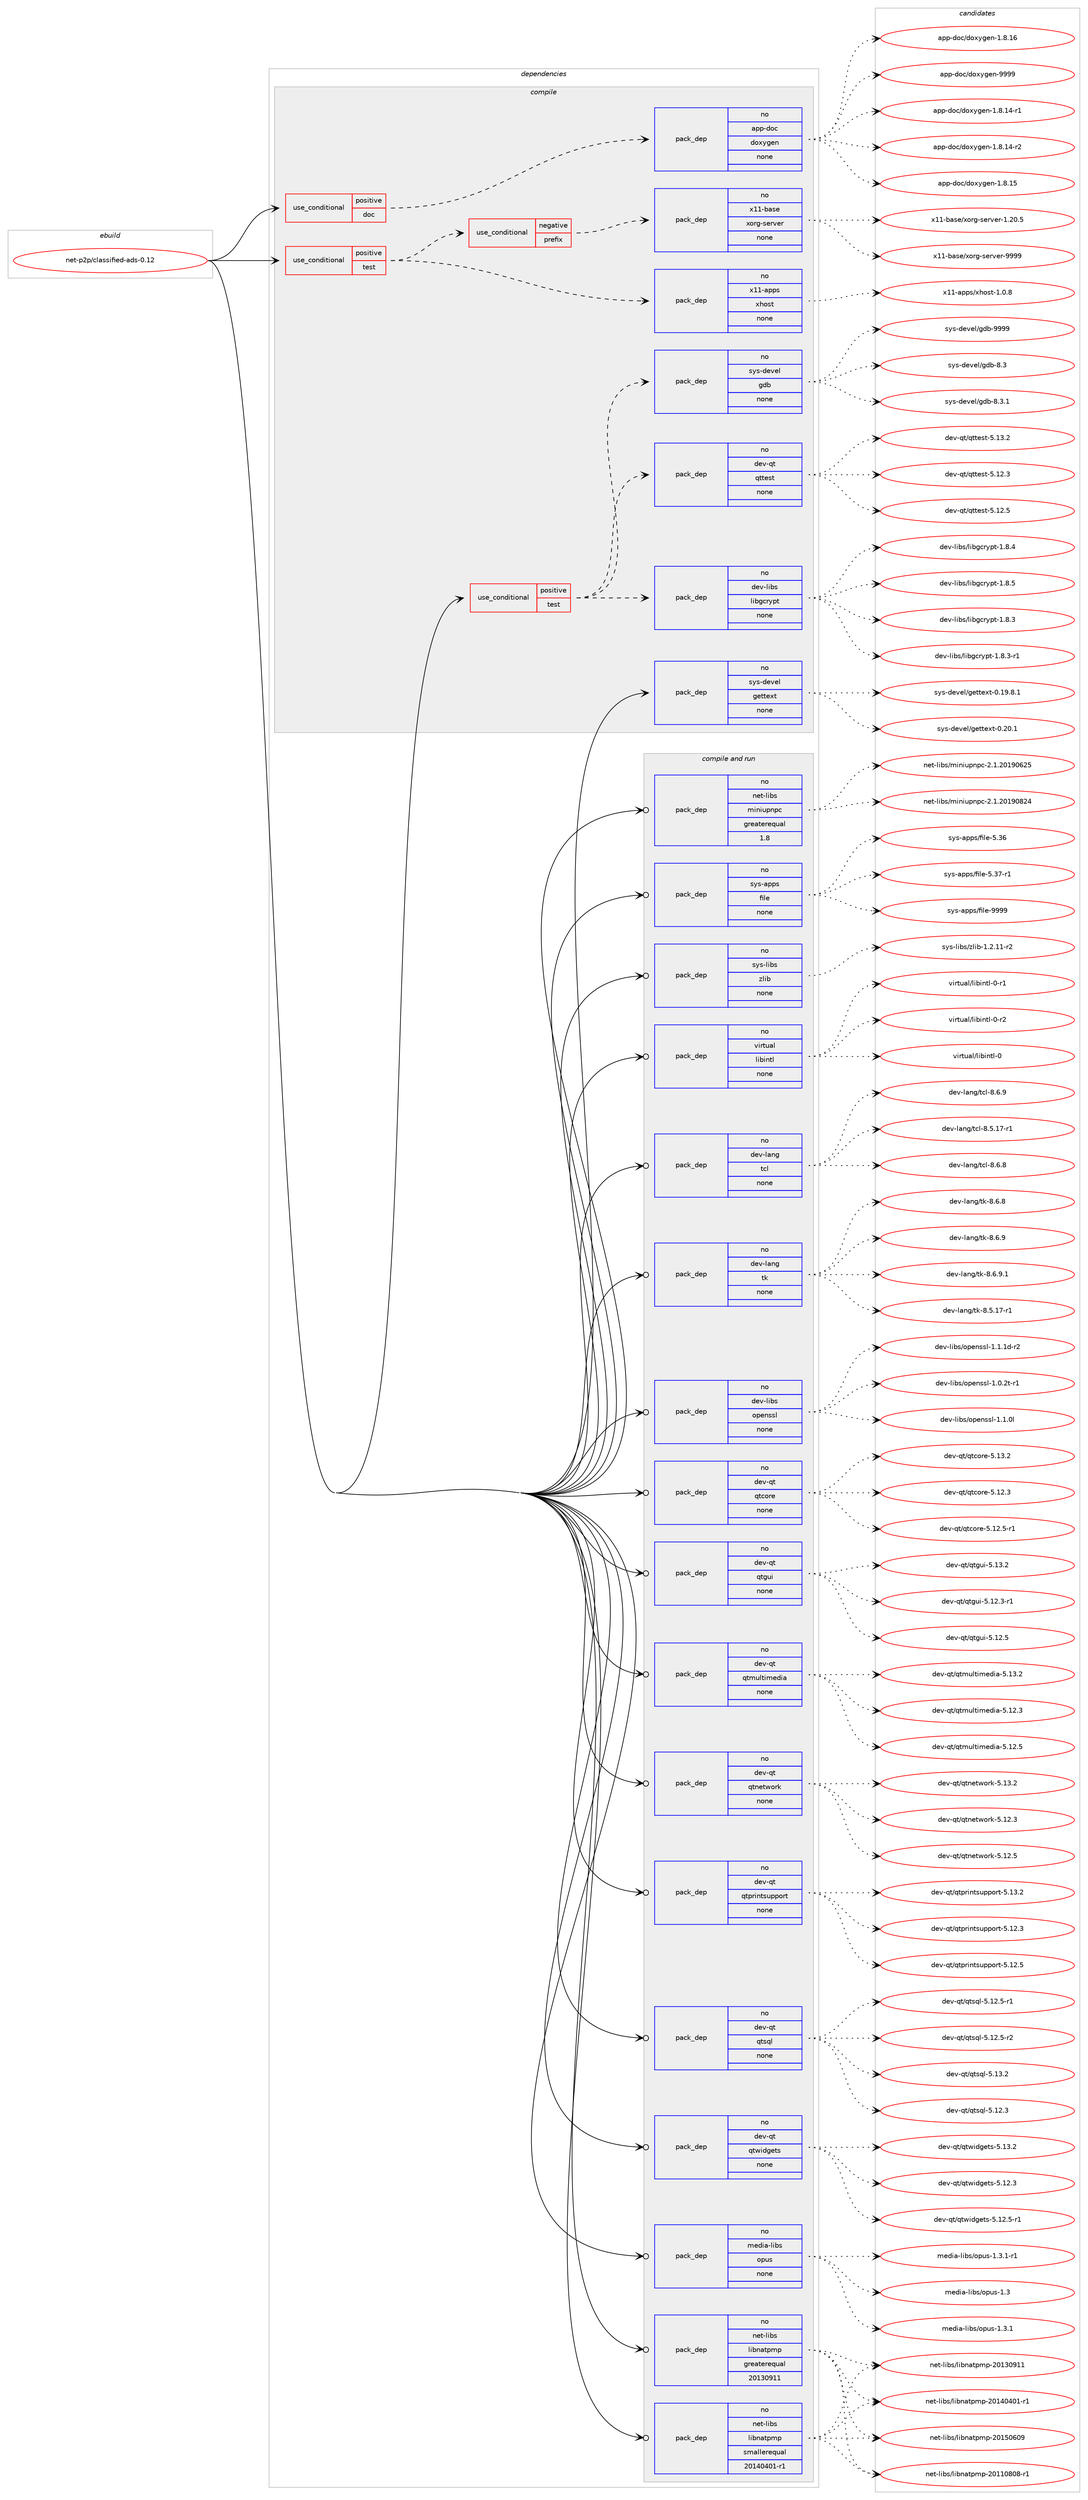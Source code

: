 digraph prolog {

# *************
# Graph options
# *************

newrank=true;
concentrate=true;
compound=true;
graph [rankdir=LR,fontname=Helvetica,fontsize=10,ranksep=1.5];#, ranksep=2.5, nodesep=0.2];
edge  [arrowhead=vee];
node  [fontname=Helvetica,fontsize=10];

# **********
# The ebuild
# **********

subgraph cluster_leftcol {
color=gray;
rank=same;
label=<<i>ebuild</i>>;
id [label="net-p2p/classified-ads-0.12", color=red, width=4, href="../net-p2p/classified-ads-0.12.svg"];
}

# ****************
# The dependencies
# ****************

subgraph cluster_midcol {
color=gray;
label=<<i>dependencies</i>>;
subgraph cluster_compile {
fillcolor="#eeeeee";
style=filled;
label=<<i>compile</i>>;
subgraph cond204673 {
dependency839665 [label=<<TABLE BORDER="0" CELLBORDER="1" CELLSPACING="0" CELLPADDING="4"><TR><TD ROWSPAN="3" CELLPADDING="10">use_conditional</TD></TR><TR><TD>positive</TD></TR><TR><TD>doc</TD></TR></TABLE>>, shape=none, color=red];
subgraph pack620180 {
dependency839666 [label=<<TABLE BORDER="0" CELLBORDER="1" CELLSPACING="0" CELLPADDING="4" WIDTH="220"><TR><TD ROWSPAN="6" CELLPADDING="30">pack_dep</TD></TR><TR><TD WIDTH="110">no</TD></TR><TR><TD>app-doc</TD></TR><TR><TD>doxygen</TD></TR><TR><TD>none</TD></TR><TR><TD></TD></TR></TABLE>>, shape=none, color=blue];
}
dependency839665:e -> dependency839666:w [weight=20,style="dashed",arrowhead="vee"];
}
id:e -> dependency839665:w [weight=20,style="solid",arrowhead="vee"];
subgraph cond204674 {
dependency839667 [label=<<TABLE BORDER="0" CELLBORDER="1" CELLSPACING="0" CELLPADDING="4"><TR><TD ROWSPAN="3" CELLPADDING="10">use_conditional</TD></TR><TR><TD>positive</TD></TR><TR><TD>test</TD></TR></TABLE>>, shape=none, color=red];
subgraph cond204675 {
dependency839668 [label=<<TABLE BORDER="0" CELLBORDER="1" CELLSPACING="0" CELLPADDING="4"><TR><TD ROWSPAN="3" CELLPADDING="10">use_conditional</TD></TR><TR><TD>negative</TD></TR><TR><TD>prefix</TD></TR></TABLE>>, shape=none, color=red];
subgraph pack620181 {
dependency839669 [label=<<TABLE BORDER="0" CELLBORDER="1" CELLSPACING="0" CELLPADDING="4" WIDTH="220"><TR><TD ROWSPAN="6" CELLPADDING="30">pack_dep</TD></TR><TR><TD WIDTH="110">no</TD></TR><TR><TD>x11-base</TD></TR><TR><TD>xorg-server</TD></TR><TR><TD>none</TD></TR><TR><TD></TD></TR></TABLE>>, shape=none, color=blue];
}
dependency839668:e -> dependency839669:w [weight=20,style="dashed",arrowhead="vee"];
}
dependency839667:e -> dependency839668:w [weight=20,style="dashed",arrowhead="vee"];
subgraph pack620182 {
dependency839670 [label=<<TABLE BORDER="0" CELLBORDER="1" CELLSPACING="0" CELLPADDING="4" WIDTH="220"><TR><TD ROWSPAN="6" CELLPADDING="30">pack_dep</TD></TR><TR><TD WIDTH="110">no</TD></TR><TR><TD>x11-apps</TD></TR><TR><TD>xhost</TD></TR><TR><TD>none</TD></TR><TR><TD></TD></TR></TABLE>>, shape=none, color=blue];
}
dependency839667:e -> dependency839670:w [weight=20,style="dashed",arrowhead="vee"];
}
id:e -> dependency839667:w [weight=20,style="solid",arrowhead="vee"];
subgraph cond204676 {
dependency839671 [label=<<TABLE BORDER="0" CELLBORDER="1" CELLSPACING="0" CELLPADDING="4"><TR><TD ROWSPAN="3" CELLPADDING="10">use_conditional</TD></TR><TR><TD>positive</TD></TR><TR><TD>test</TD></TR></TABLE>>, shape=none, color=red];
subgraph pack620183 {
dependency839672 [label=<<TABLE BORDER="0" CELLBORDER="1" CELLSPACING="0" CELLPADDING="4" WIDTH="220"><TR><TD ROWSPAN="6" CELLPADDING="30">pack_dep</TD></TR><TR><TD WIDTH="110">no</TD></TR><TR><TD>dev-libs</TD></TR><TR><TD>libgcrypt</TD></TR><TR><TD>none</TD></TR><TR><TD></TD></TR></TABLE>>, shape=none, color=blue];
}
dependency839671:e -> dependency839672:w [weight=20,style="dashed",arrowhead="vee"];
subgraph pack620184 {
dependency839673 [label=<<TABLE BORDER="0" CELLBORDER="1" CELLSPACING="0" CELLPADDING="4" WIDTH="220"><TR><TD ROWSPAN="6" CELLPADDING="30">pack_dep</TD></TR><TR><TD WIDTH="110">no</TD></TR><TR><TD>dev-qt</TD></TR><TR><TD>qttest</TD></TR><TR><TD>none</TD></TR><TR><TD></TD></TR></TABLE>>, shape=none, color=blue];
}
dependency839671:e -> dependency839673:w [weight=20,style="dashed",arrowhead="vee"];
subgraph pack620185 {
dependency839674 [label=<<TABLE BORDER="0" CELLBORDER="1" CELLSPACING="0" CELLPADDING="4" WIDTH="220"><TR><TD ROWSPAN="6" CELLPADDING="30">pack_dep</TD></TR><TR><TD WIDTH="110">no</TD></TR><TR><TD>sys-devel</TD></TR><TR><TD>gdb</TD></TR><TR><TD>none</TD></TR><TR><TD></TD></TR></TABLE>>, shape=none, color=blue];
}
dependency839671:e -> dependency839674:w [weight=20,style="dashed",arrowhead="vee"];
}
id:e -> dependency839671:w [weight=20,style="solid",arrowhead="vee"];
subgraph pack620186 {
dependency839675 [label=<<TABLE BORDER="0" CELLBORDER="1" CELLSPACING="0" CELLPADDING="4" WIDTH="220"><TR><TD ROWSPAN="6" CELLPADDING="30">pack_dep</TD></TR><TR><TD WIDTH="110">no</TD></TR><TR><TD>sys-devel</TD></TR><TR><TD>gettext</TD></TR><TR><TD>none</TD></TR><TR><TD></TD></TR></TABLE>>, shape=none, color=blue];
}
id:e -> dependency839675:w [weight=20,style="solid",arrowhead="vee"];
}
subgraph cluster_compileandrun {
fillcolor="#eeeeee";
style=filled;
label=<<i>compile and run</i>>;
subgraph pack620187 {
dependency839676 [label=<<TABLE BORDER="0" CELLBORDER="1" CELLSPACING="0" CELLPADDING="4" WIDTH="220"><TR><TD ROWSPAN="6" CELLPADDING="30">pack_dep</TD></TR><TR><TD WIDTH="110">no</TD></TR><TR><TD>dev-lang</TD></TR><TR><TD>tcl</TD></TR><TR><TD>none</TD></TR><TR><TD></TD></TR></TABLE>>, shape=none, color=blue];
}
id:e -> dependency839676:w [weight=20,style="solid",arrowhead="odotvee"];
subgraph pack620188 {
dependency839677 [label=<<TABLE BORDER="0" CELLBORDER="1" CELLSPACING="0" CELLPADDING="4" WIDTH="220"><TR><TD ROWSPAN="6" CELLPADDING="30">pack_dep</TD></TR><TR><TD WIDTH="110">no</TD></TR><TR><TD>dev-lang</TD></TR><TR><TD>tk</TD></TR><TR><TD>none</TD></TR><TR><TD></TD></TR></TABLE>>, shape=none, color=blue];
}
id:e -> dependency839677:w [weight=20,style="solid",arrowhead="odotvee"];
subgraph pack620189 {
dependency839678 [label=<<TABLE BORDER="0" CELLBORDER="1" CELLSPACING="0" CELLPADDING="4" WIDTH="220"><TR><TD ROWSPAN="6" CELLPADDING="30">pack_dep</TD></TR><TR><TD WIDTH="110">no</TD></TR><TR><TD>dev-libs</TD></TR><TR><TD>openssl</TD></TR><TR><TD>none</TD></TR><TR><TD></TD></TR></TABLE>>, shape=none, color=blue];
}
id:e -> dependency839678:w [weight=20,style="solid",arrowhead="odotvee"];
subgraph pack620190 {
dependency839679 [label=<<TABLE BORDER="0" CELLBORDER="1" CELLSPACING="0" CELLPADDING="4" WIDTH="220"><TR><TD ROWSPAN="6" CELLPADDING="30">pack_dep</TD></TR><TR><TD WIDTH="110">no</TD></TR><TR><TD>dev-qt</TD></TR><TR><TD>qtcore</TD></TR><TR><TD>none</TD></TR><TR><TD></TD></TR></TABLE>>, shape=none, color=blue];
}
id:e -> dependency839679:w [weight=20,style="solid",arrowhead="odotvee"];
subgraph pack620191 {
dependency839680 [label=<<TABLE BORDER="0" CELLBORDER="1" CELLSPACING="0" CELLPADDING="4" WIDTH="220"><TR><TD ROWSPAN="6" CELLPADDING="30">pack_dep</TD></TR><TR><TD WIDTH="110">no</TD></TR><TR><TD>dev-qt</TD></TR><TR><TD>qtgui</TD></TR><TR><TD>none</TD></TR><TR><TD></TD></TR></TABLE>>, shape=none, color=blue];
}
id:e -> dependency839680:w [weight=20,style="solid",arrowhead="odotvee"];
subgraph pack620192 {
dependency839681 [label=<<TABLE BORDER="0" CELLBORDER="1" CELLSPACING="0" CELLPADDING="4" WIDTH="220"><TR><TD ROWSPAN="6" CELLPADDING="30">pack_dep</TD></TR><TR><TD WIDTH="110">no</TD></TR><TR><TD>dev-qt</TD></TR><TR><TD>qtmultimedia</TD></TR><TR><TD>none</TD></TR><TR><TD></TD></TR></TABLE>>, shape=none, color=blue];
}
id:e -> dependency839681:w [weight=20,style="solid",arrowhead="odotvee"];
subgraph pack620193 {
dependency839682 [label=<<TABLE BORDER="0" CELLBORDER="1" CELLSPACING="0" CELLPADDING="4" WIDTH="220"><TR><TD ROWSPAN="6" CELLPADDING="30">pack_dep</TD></TR><TR><TD WIDTH="110">no</TD></TR><TR><TD>dev-qt</TD></TR><TR><TD>qtnetwork</TD></TR><TR><TD>none</TD></TR><TR><TD></TD></TR></TABLE>>, shape=none, color=blue];
}
id:e -> dependency839682:w [weight=20,style="solid",arrowhead="odotvee"];
subgraph pack620194 {
dependency839683 [label=<<TABLE BORDER="0" CELLBORDER="1" CELLSPACING="0" CELLPADDING="4" WIDTH="220"><TR><TD ROWSPAN="6" CELLPADDING="30">pack_dep</TD></TR><TR><TD WIDTH="110">no</TD></TR><TR><TD>dev-qt</TD></TR><TR><TD>qtprintsupport</TD></TR><TR><TD>none</TD></TR><TR><TD></TD></TR></TABLE>>, shape=none, color=blue];
}
id:e -> dependency839683:w [weight=20,style="solid",arrowhead="odotvee"];
subgraph pack620195 {
dependency839684 [label=<<TABLE BORDER="0" CELLBORDER="1" CELLSPACING="0" CELLPADDING="4" WIDTH="220"><TR><TD ROWSPAN="6" CELLPADDING="30">pack_dep</TD></TR><TR><TD WIDTH="110">no</TD></TR><TR><TD>dev-qt</TD></TR><TR><TD>qtsql</TD></TR><TR><TD>none</TD></TR><TR><TD></TD></TR></TABLE>>, shape=none, color=blue];
}
id:e -> dependency839684:w [weight=20,style="solid",arrowhead="odotvee"];
subgraph pack620196 {
dependency839685 [label=<<TABLE BORDER="0" CELLBORDER="1" CELLSPACING="0" CELLPADDING="4" WIDTH="220"><TR><TD ROWSPAN="6" CELLPADDING="30">pack_dep</TD></TR><TR><TD WIDTH="110">no</TD></TR><TR><TD>dev-qt</TD></TR><TR><TD>qtwidgets</TD></TR><TR><TD>none</TD></TR><TR><TD></TD></TR></TABLE>>, shape=none, color=blue];
}
id:e -> dependency839685:w [weight=20,style="solid",arrowhead="odotvee"];
subgraph pack620197 {
dependency839686 [label=<<TABLE BORDER="0" CELLBORDER="1" CELLSPACING="0" CELLPADDING="4" WIDTH="220"><TR><TD ROWSPAN="6" CELLPADDING="30">pack_dep</TD></TR><TR><TD WIDTH="110">no</TD></TR><TR><TD>media-libs</TD></TR><TR><TD>opus</TD></TR><TR><TD>none</TD></TR><TR><TD></TD></TR></TABLE>>, shape=none, color=blue];
}
id:e -> dependency839686:w [weight=20,style="solid",arrowhead="odotvee"];
subgraph pack620198 {
dependency839687 [label=<<TABLE BORDER="0" CELLBORDER="1" CELLSPACING="0" CELLPADDING="4" WIDTH="220"><TR><TD ROWSPAN="6" CELLPADDING="30">pack_dep</TD></TR><TR><TD WIDTH="110">no</TD></TR><TR><TD>net-libs</TD></TR><TR><TD>libnatpmp</TD></TR><TR><TD>greaterequal</TD></TR><TR><TD>20130911</TD></TR></TABLE>>, shape=none, color=blue];
}
id:e -> dependency839687:w [weight=20,style="solid",arrowhead="odotvee"];
subgraph pack620199 {
dependency839688 [label=<<TABLE BORDER="0" CELLBORDER="1" CELLSPACING="0" CELLPADDING="4" WIDTH="220"><TR><TD ROWSPAN="6" CELLPADDING="30">pack_dep</TD></TR><TR><TD WIDTH="110">no</TD></TR><TR><TD>net-libs</TD></TR><TR><TD>libnatpmp</TD></TR><TR><TD>smallerequal</TD></TR><TR><TD>20140401-r1</TD></TR></TABLE>>, shape=none, color=blue];
}
id:e -> dependency839688:w [weight=20,style="solid",arrowhead="odotvee"];
subgraph pack620200 {
dependency839689 [label=<<TABLE BORDER="0" CELLBORDER="1" CELLSPACING="0" CELLPADDING="4" WIDTH="220"><TR><TD ROWSPAN="6" CELLPADDING="30">pack_dep</TD></TR><TR><TD WIDTH="110">no</TD></TR><TR><TD>net-libs</TD></TR><TR><TD>miniupnpc</TD></TR><TR><TD>greaterequal</TD></TR><TR><TD>1.8</TD></TR></TABLE>>, shape=none, color=blue];
}
id:e -> dependency839689:w [weight=20,style="solid",arrowhead="odotvee"];
subgraph pack620201 {
dependency839690 [label=<<TABLE BORDER="0" CELLBORDER="1" CELLSPACING="0" CELLPADDING="4" WIDTH="220"><TR><TD ROWSPAN="6" CELLPADDING="30">pack_dep</TD></TR><TR><TD WIDTH="110">no</TD></TR><TR><TD>sys-apps</TD></TR><TR><TD>file</TD></TR><TR><TD>none</TD></TR><TR><TD></TD></TR></TABLE>>, shape=none, color=blue];
}
id:e -> dependency839690:w [weight=20,style="solid",arrowhead="odotvee"];
subgraph pack620202 {
dependency839691 [label=<<TABLE BORDER="0" CELLBORDER="1" CELLSPACING="0" CELLPADDING="4" WIDTH="220"><TR><TD ROWSPAN="6" CELLPADDING="30">pack_dep</TD></TR><TR><TD WIDTH="110">no</TD></TR><TR><TD>sys-libs</TD></TR><TR><TD>zlib</TD></TR><TR><TD>none</TD></TR><TR><TD></TD></TR></TABLE>>, shape=none, color=blue];
}
id:e -> dependency839691:w [weight=20,style="solid",arrowhead="odotvee"];
subgraph pack620203 {
dependency839692 [label=<<TABLE BORDER="0" CELLBORDER="1" CELLSPACING="0" CELLPADDING="4" WIDTH="220"><TR><TD ROWSPAN="6" CELLPADDING="30">pack_dep</TD></TR><TR><TD WIDTH="110">no</TD></TR><TR><TD>virtual</TD></TR><TR><TD>libintl</TD></TR><TR><TD>none</TD></TR><TR><TD></TD></TR></TABLE>>, shape=none, color=blue];
}
id:e -> dependency839692:w [weight=20,style="solid",arrowhead="odotvee"];
}
subgraph cluster_run {
fillcolor="#eeeeee";
style=filled;
label=<<i>run</i>>;
}
}

# **************
# The candidates
# **************

subgraph cluster_choices {
rank=same;
color=gray;
label=<<i>candidates</i>>;

subgraph choice620180 {
color=black;
nodesep=1;
choice97112112451001119947100111120121103101110454946564649524511449 [label="app-doc/doxygen-1.8.14-r1", color=red, width=4,href="../app-doc/doxygen-1.8.14-r1.svg"];
choice97112112451001119947100111120121103101110454946564649524511450 [label="app-doc/doxygen-1.8.14-r2", color=red, width=4,href="../app-doc/doxygen-1.8.14-r2.svg"];
choice9711211245100111994710011112012110310111045494656464953 [label="app-doc/doxygen-1.8.15", color=red, width=4,href="../app-doc/doxygen-1.8.15.svg"];
choice9711211245100111994710011112012110310111045494656464954 [label="app-doc/doxygen-1.8.16", color=red, width=4,href="../app-doc/doxygen-1.8.16.svg"];
choice971121124510011199471001111201211031011104557575757 [label="app-doc/doxygen-9999", color=red, width=4,href="../app-doc/doxygen-9999.svg"];
dependency839666:e -> choice97112112451001119947100111120121103101110454946564649524511449:w [style=dotted,weight="100"];
dependency839666:e -> choice97112112451001119947100111120121103101110454946564649524511450:w [style=dotted,weight="100"];
dependency839666:e -> choice9711211245100111994710011112012110310111045494656464953:w [style=dotted,weight="100"];
dependency839666:e -> choice9711211245100111994710011112012110310111045494656464954:w [style=dotted,weight="100"];
dependency839666:e -> choice971121124510011199471001111201211031011104557575757:w [style=dotted,weight="100"];
}
subgraph choice620181 {
color=black;
nodesep=1;
choice1204949459897115101471201111141034511510111411810111445494650484653 [label="x11-base/xorg-server-1.20.5", color=red, width=4,href="../x11-base/xorg-server-1.20.5.svg"];
choice120494945989711510147120111114103451151011141181011144557575757 [label="x11-base/xorg-server-9999", color=red, width=4,href="../x11-base/xorg-server-9999.svg"];
dependency839669:e -> choice1204949459897115101471201111141034511510111411810111445494650484653:w [style=dotted,weight="100"];
dependency839669:e -> choice120494945989711510147120111114103451151011141181011144557575757:w [style=dotted,weight="100"];
}
subgraph choice620182 {
color=black;
nodesep=1;
choice1204949459711211211547120104111115116454946484656 [label="x11-apps/xhost-1.0.8", color=red, width=4,href="../x11-apps/xhost-1.0.8.svg"];
dependency839670:e -> choice1204949459711211211547120104111115116454946484656:w [style=dotted,weight="100"];
}
subgraph choice620183 {
color=black;
nodesep=1;
choice1001011184510810598115471081059810399114121112116454946564651 [label="dev-libs/libgcrypt-1.8.3", color=red, width=4,href="../dev-libs/libgcrypt-1.8.3.svg"];
choice10010111845108105981154710810598103991141211121164549465646514511449 [label="dev-libs/libgcrypt-1.8.3-r1", color=red, width=4,href="../dev-libs/libgcrypt-1.8.3-r1.svg"];
choice1001011184510810598115471081059810399114121112116454946564652 [label="dev-libs/libgcrypt-1.8.4", color=red, width=4,href="../dev-libs/libgcrypt-1.8.4.svg"];
choice1001011184510810598115471081059810399114121112116454946564653 [label="dev-libs/libgcrypt-1.8.5", color=red, width=4,href="../dev-libs/libgcrypt-1.8.5.svg"];
dependency839672:e -> choice1001011184510810598115471081059810399114121112116454946564651:w [style=dotted,weight="100"];
dependency839672:e -> choice10010111845108105981154710810598103991141211121164549465646514511449:w [style=dotted,weight="100"];
dependency839672:e -> choice1001011184510810598115471081059810399114121112116454946564652:w [style=dotted,weight="100"];
dependency839672:e -> choice1001011184510810598115471081059810399114121112116454946564653:w [style=dotted,weight="100"];
}
subgraph choice620184 {
color=black;
nodesep=1;
choice100101118451131164711311611610111511645534649504651 [label="dev-qt/qttest-5.12.3", color=red, width=4,href="../dev-qt/qttest-5.12.3.svg"];
choice100101118451131164711311611610111511645534649504653 [label="dev-qt/qttest-5.12.5", color=red, width=4,href="../dev-qt/qttest-5.12.5.svg"];
choice100101118451131164711311611610111511645534649514650 [label="dev-qt/qttest-5.13.2", color=red, width=4,href="../dev-qt/qttest-5.13.2.svg"];
dependency839673:e -> choice100101118451131164711311611610111511645534649504651:w [style=dotted,weight="100"];
dependency839673:e -> choice100101118451131164711311611610111511645534649504653:w [style=dotted,weight="100"];
dependency839673:e -> choice100101118451131164711311611610111511645534649514650:w [style=dotted,weight="100"];
}
subgraph choice620185 {
color=black;
nodesep=1;
choice11512111545100101118101108471031009845564651 [label="sys-devel/gdb-8.3", color=red, width=4,href="../sys-devel/gdb-8.3.svg"];
choice115121115451001011181011084710310098455646514649 [label="sys-devel/gdb-8.3.1", color=red, width=4,href="../sys-devel/gdb-8.3.1.svg"];
choice1151211154510010111810110847103100984557575757 [label="sys-devel/gdb-9999", color=red, width=4,href="../sys-devel/gdb-9999.svg"];
dependency839674:e -> choice11512111545100101118101108471031009845564651:w [style=dotted,weight="100"];
dependency839674:e -> choice115121115451001011181011084710310098455646514649:w [style=dotted,weight="100"];
dependency839674:e -> choice1151211154510010111810110847103100984557575757:w [style=dotted,weight="100"];
}
subgraph choice620186 {
color=black;
nodesep=1;
choice1151211154510010111810110847103101116116101120116454846495746564649 [label="sys-devel/gettext-0.19.8.1", color=red, width=4,href="../sys-devel/gettext-0.19.8.1.svg"];
choice115121115451001011181011084710310111611610112011645484650484649 [label="sys-devel/gettext-0.20.1", color=red, width=4,href="../sys-devel/gettext-0.20.1.svg"];
dependency839675:e -> choice1151211154510010111810110847103101116116101120116454846495746564649:w [style=dotted,weight="100"];
dependency839675:e -> choice115121115451001011181011084710310111611610112011645484650484649:w [style=dotted,weight="100"];
}
subgraph choice620187 {
color=black;
nodesep=1;
choice10010111845108971101034711699108455646534649554511449 [label="dev-lang/tcl-8.5.17-r1", color=red, width=4,href="../dev-lang/tcl-8.5.17-r1.svg"];
choice10010111845108971101034711699108455646544656 [label="dev-lang/tcl-8.6.8", color=red, width=4,href="../dev-lang/tcl-8.6.8.svg"];
choice10010111845108971101034711699108455646544657 [label="dev-lang/tcl-8.6.9", color=red, width=4,href="../dev-lang/tcl-8.6.9.svg"];
dependency839676:e -> choice10010111845108971101034711699108455646534649554511449:w [style=dotted,weight="100"];
dependency839676:e -> choice10010111845108971101034711699108455646544656:w [style=dotted,weight="100"];
dependency839676:e -> choice10010111845108971101034711699108455646544657:w [style=dotted,weight="100"];
}
subgraph choice620188 {
color=black;
nodesep=1;
choice100101118451089711010347116107455646534649554511449 [label="dev-lang/tk-8.5.17-r1", color=red, width=4,href="../dev-lang/tk-8.5.17-r1.svg"];
choice100101118451089711010347116107455646544656 [label="dev-lang/tk-8.6.8", color=red, width=4,href="../dev-lang/tk-8.6.8.svg"];
choice100101118451089711010347116107455646544657 [label="dev-lang/tk-8.6.9", color=red, width=4,href="../dev-lang/tk-8.6.9.svg"];
choice1001011184510897110103471161074556465446574649 [label="dev-lang/tk-8.6.9.1", color=red, width=4,href="../dev-lang/tk-8.6.9.1.svg"];
dependency839677:e -> choice100101118451089711010347116107455646534649554511449:w [style=dotted,weight="100"];
dependency839677:e -> choice100101118451089711010347116107455646544656:w [style=dotted,weight="100"];
dependency839677:e -> choice100101118451089711010347116107455646544657:w [style=dotted,weight="100"];
dependency839677:e -> choice1001011184510897110103471161074556465446574649:w [style=dotted,weight="100"];
}
subgraph choice620189 {
color=black;
nodesep=1;
choice1001011184510810598115471111121011101151151084549464846501164511449 [label="dev-libs/openssl-1.0.2t-r1", color=red, width=4,href="../dev-libs/openssl-1.0.2t-r1.svg"];
choice100101118451081059811547111112101110115115108454946494648108 [label="dev-libs/openssl-1.1.0l", color=red, width=4,href="../dev-libs/openssl-1.1.0l.svg"];
choice1001011184510810598115471111121011101151151084549464946491004511450 [label="dev-libs/openssl-1.1.1d-r2", color=red, width=4,href="../dev-libs/openssl-1.1.1d-r2.svg"];
dependency839678:e -> choice1001011184510810598115471111121011101151151084549464846501164511449:w [style=dotted,weight="100"];
dependency839678:e -> choice100101118451081059811547111112101110115115108454946494648108:w [style=dotted,weight="100"];
dependency839678:e -> choice1001011184510810598115471111121011101151151084549464946491004511450:w [style=dotted,weight="100"];
}
subgraph choice620190 {
color=black;
nodesep=1;
choice10010111845113116471131169911111410145534649504651 [label="dev-qt/qtcore-5.12.3", color=red, width=4,href="../dev-qt/qtcore-5.12.3.svg"];
choice100101118451131164711311699111114101455346495046534511449 [label="dev-qt/qtcore-5.12.5-r1", color=red, width=4,href="../dev-qt/qtcore-5.12.5-r1.svg"];
choice10010111845113116471131169911111410145534649514650 [label="dev-qt/qtcore-5.13.2", color=red, width=4,href="../dev-qt/qtcore-5.13.2.svg"];
dependency839679:e -> choice10010111845113116471131169911111410145534649504651:w [style=dotted,weight="100"];
dependency839679:e -> choice100101118451131164711311699111114101455346495046534511449:w [style=dotted,weight="100"];
dependency839679:e -> choice10010111845113116471131169911111410145534649514650:w [style=dotted,weight="100"];
}
subgraph choice620191 {
color=black;
nodesep=1;
choice1001011184511311647113116103117105455346495046514511449 [label="dev-qt/qtgui-5.12.3-r1", color=red, width=4,href="../dev-qt/qtgui-5.12.3-r1.svg"];
choice100101118451131164711311610311710545534649504653 [label="dev-qt/qtgui-5.12.5", color=red, width=4,href="../dev-qt/qtgui-5.12.5.svg"];
choice100101118451131164711311610311710545534649514650 [label="dev-qt/qtgui-5.13.2", color=red, width=4,href="../dev-qt/qtgui-5.13.2.svg"];
dependency839680:e -> choice1001011184511311647113116103117105455346495046514511449:w [style=dotted,weight="100"];
dependency839680:e -> choice100101118451131164711311610311710545534649504653:w [style=dotted,weight="100"];
dependency839680:e -> choice100101118451131164711311610311710545534649514650:w [style=dotted,weight="100"];
}
subgraph choice620192 {
color=black;
nodesep=1;
choice10010111845113116471131161091171081161051091011001059745534649504651 [label="dev-qt/qtmultimedia-5.12.3", color=red, width=4,href="../dev-qt/qtmultimedia-5.12.3.svg"];
choice10010111845113116471131161091171081161051091011001059745534649504653 [label="dev-qt/qtmultimedia-5.12.5", color=red, width=4,href="../dev-qt/qtmultimedia-5.12.5.svg"];
choice10010111845113116471131161091171081161051091011001059745534649514650 [label="dev-qt/qtmultimedia-5.13.2", color=red, width=4,href="../dev-qt/qtmultimedia-5.13.2.svg"];
dependency839681:e -> choice10010111845113116471131161091171081161051091011001059745534649504651:w [style=dotted,weight="100"];
dependency839681:e -> choice10010111845113116471131161091171081161051091011001059745534649504653:w [style=dotted,weight="100"];
dependency839681:e -> choice10010111845113116471131161091171081161051091011001059745534649514650:w [style=dotted,weight="100"];
}
subgraph choice620193 {
color=black;
nodesep=1;
choice100101118451131164711311611010111611911111410745534649504651 [label="dev-qt/qtnetwork-5.12.3", color=red, width=4,href="../dev-qt/qtnetwork-5.12.3.svg"];
choice100101118451131164711311611010111611911111410745534649504653 [label="dev-qt/qtnetwork-5.12.5", color=red, width=4,href="../dev-qt/qtnetwork-5.12.5.svg"];
choice100101118451131164711311611010111611911111410745534649514650 [label="dev-qt/qtnetwork-5.13.2", color=red, width=4,href="../dev-qt/qtnetwork-5.13.2.svg"];
dependency839682:e -> choice100101118451131164711311611010111611911111410745534649504651:w [style=dotted,weight="100"];
dependency839682:e -> choice100101118451131164711311611010111611911111410745534649504653:w [style=dotted,weight="100"];
dependency839682:e -> choice100101118451131164711311611010111611911111410745534649514650:w [style=dotted,weight="100"];
}
subgraph choice620194 {
color=black;
nodesep=1;
choice100101118451131164711311611211410511011611511711211211111411645534649504651 [label="dev-qt/qtprintsupport-5.12.3", color=red, width=4,href="../dev-qt/qtprintsupport-5.12.3.svg"];
choice100101118451131164711311611211410511011611511711211211111411645534649504653 [label="dev-qt/qtprintsupport-5.12.5", color=red, width=4,href="../dev-qt/qtprintsupport-5.12.5.svg"];
choice100101118451131164711311611211410511011611511711211211111411645534649514650 [label="dev-qt/qtprintsupport-5.13.2", color=red, width=4,href="../dev-qt/qtprintsupport-5.13.2.svg"];
dependency839683:e -> choice100101118451131164711311611211410511011611511711211211111411645534649504651:w [style=dotted,weight="100"];
dependency839683:e -> choice100101118451131164711311611211410511011611511711211211111411645534649504653:w [style=dotted,weight="100"];
dependency839683:e -> choice100101118451131164711311611211410511011611511711211211111411645534649514650:w [style=dotted,weight="100"];
}
subgraph choice620195 {
color=black;
nodesep=1;
choice100101118451131164711311611511310845534649504651 [label="dev-qt/qtsql-5.12.3", color=red, width=4,href="../dev-qt/qtsql-5.12.3.svg"];
choice1001011184511311647113116115113108455346495046534511449 [label="dev-qt/qtsql-5.12.5-r1", color=red, width=4,href="../dev-qt/qtsql-5.12.5-r1.svg"];
choice1001011184511311647113116115113108455346495046534511450 [label="dev-qt/qtsql-5.12.5-r2", color=red, width=4,href="../dev-qt/qtsql-5.12.5-r2.svg"];
choice100101118451131164711311611511310845534649514650 [label="dev-qt/qtsql-5.13.2", color=red, width=4,href="../dev-qt/qtsql-5.13.2.svg"];
dependency839684:e -> choice100101118451131164711311611511310845534649504651:w [style=dotted,weight="100"];
dependency839684:e -> choice1001011184511311647113116115113108455346495046534511449:w [style=dotted,weight="100"];
dependency839684:e -> choice1001011184511311647113116115113108455346495046534511450:w [style=dotted,weight="100"];
dependency839684:e -> choice100101118451131164711311611511310845534649514650:w [style=dotted,weight="100"];
}
subgraph choice620196 {
color=black;
nodesep=1;
choice100101118451131164711311611910510010310111611545534649504651 [label="dev-qt/qtwidgets-5.12.3", color=red, width=4,href="../dev-qt/qtwidgets-5.12.3.svg"];
choice1001011184511311647113116119105100103101116115455346495046534511449 [label="dev-qt/qtwidgets-5.12.5-r1", color=red, width=4,href="../dev-qt/qtwidgets-5.12.5-r1.svg"];
choice100101118451131164711311611910510010310111611545534649514650 [label="dev-qt/qtwidgets-5.13.2", color=red, width=4,href="../dev-qt/qtwidgets-5.13.2.svg"];
dependency839685:e -> choice100101118451131164711311611910510010310111611545534649504651:w [style=dotted,weight="100"];
dependency839685:e -> choice1001011184511311647113116119105100103101116115455346495046534511449:w [style=dotted,weight="100"];
dependency839685:e -> choice100101118451131164711311611910510010310111611545534649514650:w [style=dotted,weight="100"];
}
subgraph choice620197 {
color=black;
nodesep=1;
choice1091011001059745108105981154711111211711545494651 [label="media-libs/opus-1.3", color=red, width=4,href="../media-libs/opus-1.3.svg"];
choice10910110010597451081059811547111112117115454946514649 [label="media-libs/opus-1.3.1", color=red, width=4,href="../media-libs/opus-1.3.1.svg"];
choice109101100105974510810598115471111121171154549465146494511449 [label="media-libs/opus-1.3.1-r1", color=red, width=4,href="../media-libs/opus-1.3.1-r1.svg"];
dependency839686:e -> choice1091011001059745108105981154711111211711545494651:w [style=dotted,weight="100"];
dependency839686:e -> choice10910110010597451081059811547111112117115454946514649:w [style=dotted,weight="100"];
dependency839686:e -> choice109101100105974510810598115471111121171154549465146494511449:w [style=dotted,weight="100"];
}
subgraph choice620198 {
color=black;
nodesep=1;
choice11010111645108105981154710810598110971161121091124550484949485648564511449 [label="net-libs/libnatpmp-20110808-r1", color=red, width=4,href="../net-libs/libnatpmp-20110808-r1.svg"];
choice1101011164510810598115471081059811097116112109112455048495148574949 [label="net-libs/libnatpmp-20130911", color=red, width=4,href="../net-libs/libnatpmp-20130911.svg"];
choice11010111645108105981154710810598110971161121091124550484952485248494511449 [label="net-libs/libnatpmp-20140401-r1", color=red, width=4,href="../net-libs/libnatpmp-20140401-r1.svg"];
choice1101011164510810598115471081059811097116112109112455048495348544857 [label="net-libs/libnatpmp-20150609", color=red, width=4,href="../net-libs/libnatpmp-20150609.svg"];
dependency839687:e -> choice11010111645108105981154710810598110971161121091124550484949485648564511449:w [style=dotted,weight="100"];
dependency839687:e -> choice1101011164510810598115471081059811097116112109112455048495148574949:w [style=dotted,weight="100"];
dependency839687:e -> choice11010111645108105981154710810598110971161121091124550484952485248494511449:w [style=dotted,weight="100"];
dependency839687:e -> choice1101011164510810598115471081059811097116112109112455048495348544857:w [style=dotted,weight="100"];
}
subgraph choice620199 {
color=black;
nodesep=1;
choice11010111645108105981154710810598110971161121091124550484949485648564511449 [label="net-libs/libnatpmp-20110808-r1", color=red, width=4,href="../net-libs/libnatpmp-20110808-r1.svg"];
choice1101011164510810598115471081059811097116112109112455048495148574949 [label="net-libs/libnatpmp-20130911", color=red, width=4,href="../net-libs/libnatpmp-20130911.svg"];
choice11010111645108105981154710810598110971161121091124550484952485248494511449 [label="net-libs/libnatpmp-20140401-r1", color=red, width=4,href="../net-libs/libnatpmp-20140401-r1.svg"];
choice1101011164510810598115471081059811097116112109112455048495348544857 [label="net-libs/libnatpmp-20150609", color=red, width=4,href="../net-libs/libnatpmp-20150609.svg"];
dependency839688:e -> choice11010111645108105981154710810598110971161121091124550484949485648564511449:w [style=dotted,weight="100"];
dependency839688:e -> choice1101011164510810598115471081059811097116112109112455048495148574949:w [style=dotted,weight="100"];
dependency839688:e -> choice11010111645108105981154710810598110971161121091124550484952485248494511449:w [style=dotted,weight="100"];
dependency839688:e -> choice1101011164510810598115471081059811097116112109112455048495348544857:w [style=dotted,weight="100"];
}
subgraph choice620200 {
color=black;
nodesep=1;
choice1101011164510810598115471091051101051171121101129945504649465048495748545053 [label="net-libs/miniupnpc-2.1.20190625", color=red, width=4,href="../net-libs/miniupnpc-2.1.20190625.svg"];
choice1101011164510810598115471091051101051171121101129945504649465048495748565052 [label="net-libs/miniupnpc-2.1.20190824", color=red, width=4,href="../net-libs/miniupnpc-2.1.20190824.svg"];
dependency839689:e -> choice1101011164510810598115471091051101051171121101129945504649465048495748545053:w [style=dotted,weight="100"];
dependency839689:e -> choice1101011164510810598115471091051101051171121101129945504649465048495748565052:w [style=dotted,weight="100"];
}
subgraph choice620201 {
color=black;
nodesep=1;
choice1151211154597112112115471021051081014553465154 [label="sys-apps/file-5.36", color=red, width=4,href="../sys-apps/file-5.36.svg"];
choice11512111545971121121154710210510810145534651554511449 [label="sys-apps/file-5.37-r1", color=red, width=4,href="../sys-apps/file-5.37-r1.svg"];
choice1151211154597112112115471021051081014557575757 [label="sys-apps/file-9999", color=red, width=4,href="../sys-apps/file-9999.svg"];
dependency839690:e -> choice1151211154597112112115471021051081014553465154:w [style=dotted,weight="100"];
dependency839690:e -> choice11512111545971121121154710210510810145534651554511449:w [style=dotted,weight="100"];
dependency839690:e -> choice1151211154597112112115471021051081014557575757:w [style=dotted,weight="100"];
}
subgraph choice620202 {
color=black;
nodesep=1;
choice11512111545108105981154712210810598454946504649494511450 [label="sys-libs/zlib-1.2.11-r2", color=red, width=4,href="../sys-libs/zlib-1.2.11-r2.svg"];
dependency839691:e -> choice11512111545108105981154712210810598454946504649494511450:w [style=dotted,weight="100"];
}
subgraph choice620203 {
color=black;
nodesep=1;
choice1181051141161179710847108105981051101161084548 [label="virtual/libintl-0", color=red, width=4,href="../virtual/libintl-0.svg"];
choice11810511411611797108471081059810511011610845484511449 [label="virtual/libintl-0-r1", color=red, width=4,href="../virtual/libintl-0-r1.svg"];
choice11810511411611797108471081059810511011610845484511450 [label="virtual/libintl-0-r2", color=red, width=4,href="../virtual/libintl-0-r2.svg"];
dependency839692:e -> choice1181051141161179710847108105981051101161084548:w [style=dotted,weight="100"];
dependency839692:e -> choice11810511411611797108471081059810511011610845484511449:w [style=dotted,weight="100"];
dependency839692:e -> choice11810511411611797108471081059810511011610845484511450:w [style=dotted,weight="100"];
}
}

}
